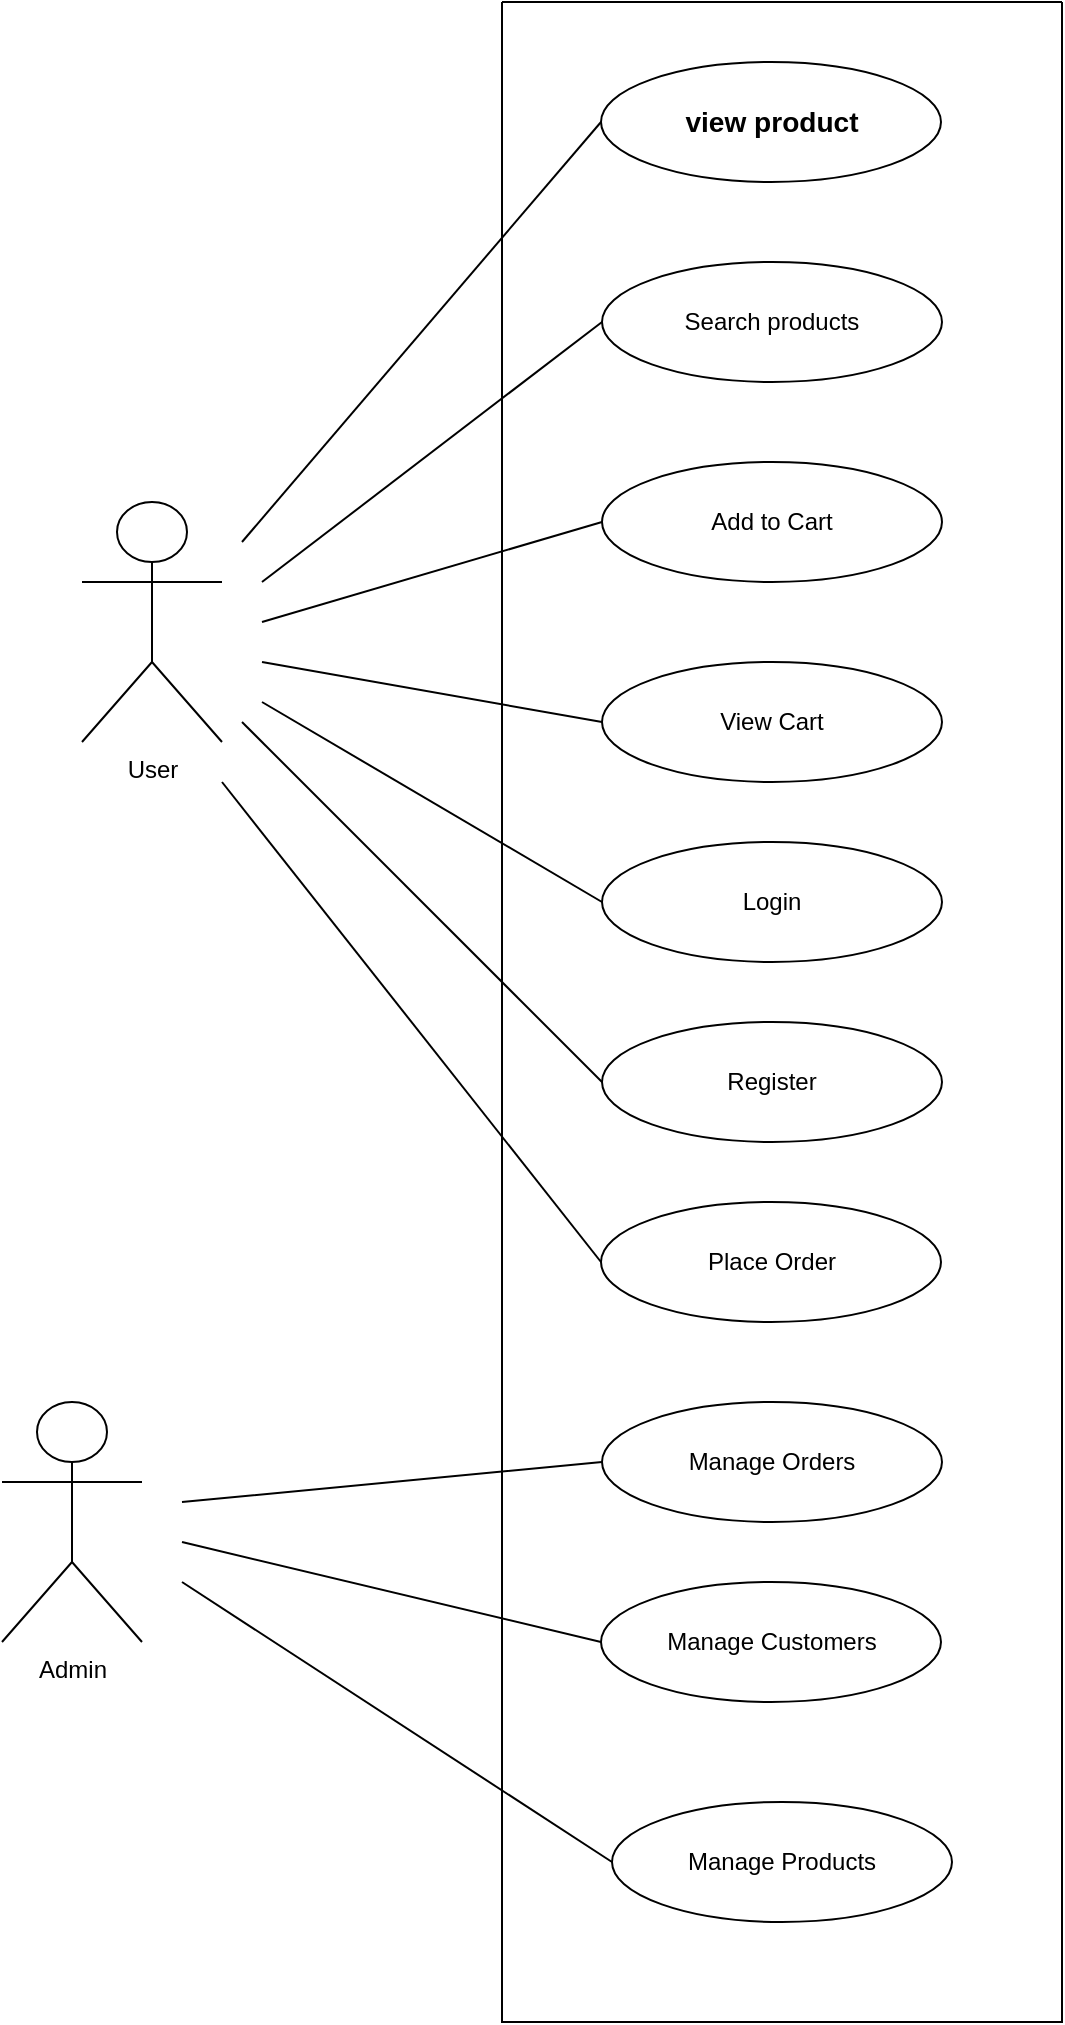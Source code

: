 <mxfile version="24.7.1" type="device">
  <diagram id="C5RBs43oDa-KdzZeNtuy" name="Page-1">
    <mxGraphModel dx="1050" dy="557" grid="1" gridSize="10" guides="1" tooltips="1" connect="1" arrows="1" fold="1" page="1" pageScale="1" pageWidth="827" pageHeight="1169" math="0" shadow="0">
      <root>
        <mxCell id="WIyWlLk6GJQsqaUBKTNV-0" />
        <mxCell id="WIyWlLk6GJQsqaUBKTNV-1" parent="WIyWlLk6GJQsqaUBKTNV-0" />
        <mxCell id="I830Mtel0ViA4OwcPWyJ-3" value="User" style="shape=umlActor;verticalLabelPosition=bottom;verticalAlign=top;html=1;outlineConnect=0;" vertex="1" parent="WIyWlLk6GJQsqaUBKTNV-1">
          <mxGeometry x="80" y="290" width="70" height="120" as="geometry" />
        </mxCell>
        <mxCell id="I830Mtel0ViA4OwcPWyJ-4" value="" style="swimlane;startSize=0;" vertex="1" parent="WIyWlLk6GJQsqaUBKTNV-1">
          <mxGeometry x="290" y="40" width="280" height="1010" as="geometry" />
        </mxCell>
        <mxCell id="I830Mtel0ViA4OwcPWyJ-6" value="&lt;h3&gt;view product&lt;/h3&gt;" style="ellipse;whiteSpace=wrap;html=1;" vertex="1" parent="I830Mtel0ViA4OwcPWyJ-4">
          <mxGeometry x="49.5" y="30" width="170" height="60" as="geometry" />
        </mxCell>
        <mxCell id="I830Mtel0ViA4OwcPWyJ-7" value="Search products" style="ellipse;whiteSpace=wrap;html=1;" vertex="1" parent="I830Mtel0ViA4OwcPWyJ-4">
          <mxGeometry x="50" y="130" width="170" height="60" as="geometry" />
        </mxCell>
        <mxCell id="I830Mtel0ViA4OwcPWyJ-9" value="Add to Cart" style="ellipse;whiteSpace=wrap;html=1;" vertex="1" parent="I830Mtel0ViA4OwcPWyJ-4">
          <mxGeometry x="50" y="230" width="170" height="60" as="geometry" />
        </mxCell>
        <mxCell id="I830Mtel0ViA4OwcPWyJ-13" value="View Cart" style="ellipse;whiteSpace=wrap;html=1;" vertex="1" parent="I830Mtel0ViA4OwcPWyJ-4">
          <mxGeometry x="50" y="330" width="170" height="60" as="geometry" />
        </mxCell>
        <mxCell id="I830Mtel0ViA4OwcPWyJ-15" value="Login" style="ellipse;whiteSpace=wrap;html=1;" vertex="1" parent="I830Mtel0ViA4OwcPWyJ-4">
          <mxGeometry x="50" y="420" width="170" height="60" as="geometry" />
        </mxCell>
        <mxCell id="I830Mtel0ViA4OwcPWyJ-17" value="Register" style="ellipse;whiteSpace=wrap;html=1;" vertex="1" parent="I830Mtel0ViA4OwcPWyJ-4">
          <mxGeometry x="50" y="510" width="170" height="60" as="geometry" />
        </mxCell>
        <mxCell id="I830Mtel0ViA4OwcPWyJ-27" value="Place Order" style="ellipse;whiteSpace=wrap;html=1;" vertex="1" parent="I830Mtel0ViA4OwcPWyJ-4">
          <mxGeometry x="49.5" y="600" width="170" height="60" as="geometry" />
        </mxCell>
        <mxCell id="I830Mtel0ViA4OwcPWyJ-32" value="Manage Orders" style="ellipse;whiteSpace=wrap;html=1;" vertex="1" parent="I830Mtel0ViA4OwcPWyJ-4">
          <mxGeometry x="50" y="700" width="170" height="60" as="geometry" />
        </mxCell>
        <mxCell id="I830Mtel0ViA4OwcPWyJ-34" value="Manage Customers" style="ellipse;whiteSpace=wrap;html=1;" vertex="1" parent="I830Mtel0ViA4OwcPWyJ-4">
          <mxGeometry x="49.5" y="790" width="170" height="60" as="geometry" />
        </mxCell>
        <mxCell id="I830Mtel0ViA4OwcPWyJ-38" value="Manage Products" style="ellipse;whiteSpace=wrap;html=1;" vertex="1" parent="I830Mtel0ViA4OwcPWyJ-4">
          <mxGeometry x="55" y="900" width="170" height="60" as="geometry" />
        </mxCell>
        <mxCell id="I830Mtel0ViA4OwcPWyJ-21" value="" style="endArrow=none;html=1;rounded=0;exitX=0;exitY=0.5;exitDx=0;exitDy=0;" edge="1" parent="WIyWlLk6GJQsqaUBKTNV-1" source="I830Mtel0ViA4OwcPWyJ-6">
          <mxGeometry width="50" height="50" relative="1" as="geometry">
            <mxPoint x="410" y="370" as="sourcePoint" />
            <mxPoint x="160" y="310" as="targetPoint" />
          </mxGeometry>
        </mxCell>
        <mxCell id="I830Mtel0ViA4OwcPWyJ-22" value="" style="endArrow=none;html=1;rounded=0;entryX=0;entryY=0.5;entryDx=0;entryDy=0;" edge="1" parent="WIyWlLk6GJQsqaUBKTNV-1" target="I830Mtel0ViA4OwcPWyJ-7">
          <mxGeometry width="50" height="50" relative="1" as="geometry">
            <mxPoint x="170" y="330" as="sourcePoint" />
            <mxPoint x="460" y="270" as="targetPoint" />
          </mxGeometry>
        </mxCell>
        <mxCell id="I830Mtel0ViA4OwcPWyJ-23" value="" style="endArrow=none;html=1;rounded=0;entryX=0;entryY=0.5;entryDx=0;entryDy=0;" edge="1" parent="WIyWlLk6GJQsqaUBKTNV-1" target="I830Mtel0ViA4OwcPWyJ-9">
          <mxGeometry width="50" height="50" relative="1" as="geometry">
            <mxPoint x="170" y="350" as="sourcePoint" />
            <mxPoint x="460" y="270" as="targetPoint" />
          </mxGeometry>
        </mxCell>
        <mxCell id="I830Mtel0ViA4OwcPWyJ-24" value="" style="endArrow=none;html=1;rounded=0;entryX=0;entryY=0.5;entryDx=0;entryDy=0;" edge="1" parent="WIyWlLk6GJQsqaUBKTNV-1" target="I830Mtel0ViA4OwcPWyJ-13">
          <mxGeometry width="50" height="50" relative="1" as="geometry">
            <mxPoint x="170" y="370" as="sourcePoint" />
            <mxPoint x="460" y="270" as="targetPoint" />
          </mxGeometry>
        </mxCell>
        <mxCell id="I830Mtel0ViA4OwcPWyJ-25" value="" style="endArrow=none;html=1;rounded=0;entryX=0;entryY=0.5;entryDx=0;entryDy=0;" edge="1" parent="WIyWlLk6GJQsqaUBKTNV-1" target="I830Mtel0ViA4OwcPWyJ-15">
          <mxGeometry width="50" height="50" relative="1" as="geometry">
            <mxPoint x="170" y="390" as="sourcePoint" />
            <mxPoint x="460" y="360" as="targetPoint" />
          </mxGeometry>
        </mxCell>
        <mxCell id="I830Mtel0ViA4OwcPWyJ-26" value="" style="endArrow=none;html=1;rounded=0;entryX=0;entryY=0.5;entryDx=0;entryDy=0;" edge="1" parent="WIyWlLk6GJQsqaUBKTNV-1" target="I830Mtel0ViA4OwcPWyJ-17">
          <mxGeometry width="50" height="50" relative="1" as="geometry">
            <mxPoint x="160" y="400" as="sourcePoint" />
            <mxPoint x="460" y="360" as="targetPoint" />
          </mxGeometry>
        </mxCell>
        <mxCell id="I830Mtel0ViA4OwcPWyJ-29" value="" style="endArrow=none;html=1;rounded=0;entryX=0;entryY=0.5;entryDx=0;entryDy=0;" edge="1" parent="WIyWlLk6GJQsqaUBKTNV-1" target="I830Mtel0ViA4OwcPWyJ-27">
          <mxGeometry width="50" height="50" relative="1" as="geometry">
            <mxPoint x="150" y="430" as="sourcePoint" />
            <mxPoint x="460" y="560" as="targetPoint" />
          </mxGeometry>
        </mxCell>
        <mxCell id="I830Mtel0ViA4OwcPWyJ-30" value="Admin" style="shape=umlActor;verticalLabelPosition=bottom;verticalAlign=top;html=1;outlineConnect=0;" vertex="1" parent="WIyWlLk6GJQsqaUBKTNV-1">
          <mxGeometry x="40" y="740" width="70" height="120" as="geometry" />
        </mxCell>
        <mxCell id="I830Mtel0ViA4OwcPWyJ-36" value="" style="endArrow=none;html=1;rounded=0;exitX=0;exitY=0.5;exitDx=0;exitDy=0;" edge="1" parent="WIyWlLk6GJQsqaUBKTNV-1" source="I830Mtel0ViA4OwcPWyJ-32">
          <mxGeometry width="50" height="50" relative="1" as="geometry">
            <mxPoint x="410" y="770" as="sourcePoint" />
            <mxPoint x="340" y="770" as="targetPoint" />
            <Array as="points">
              <mxPoint x="130" y="790" />
            </Array>
          </mxGeometry>
        </mxCell>
        <mxCell id="I830Mtel0ViA4OwcPWyJ-37" value="" style="endArrow=none;html=1;rounded=0;exitX=0;exitY=0.5;exitDx=0;exitDy=0;" edge="1" parent="WIyWlLk6GJQsqaUBKTNV-1" source="I830Mtel0ViA4OwcPWyJ-34">
          <mxGeometry width="50" height="50" relative="1" as="geometry">
            <mxPoint x="410" y="770" as="sourcePoint" />
            <mxPoint x="130" y="810" as="targetPoint" />
          </mxGeometry>
        </mxCell>
        <mxCell id="I830Mtel0ViA4OwcPWyJ-40" value="" style="endArrow=none;html=1;rounded=0;entryX=0;entryY=0.5;entryDx=0;entryDy=0;" edge="1" parent="WIyWlLk6GJQsqaUBKTNV-1" target="I830Mtel0ViA4OwcPWyJ-38">
          <mxGeometry width="50" height="50" relative="1" as="geometry">
            <mxPoint x="130" y="830" as="sourcePoint" />
            <mxPoint x="480" y="800" as="targetPoint" />
          </mxGeometry>
        </mxCell>
      </root>
    </mxGraphModel>
  </diagram>
</mxfile>
